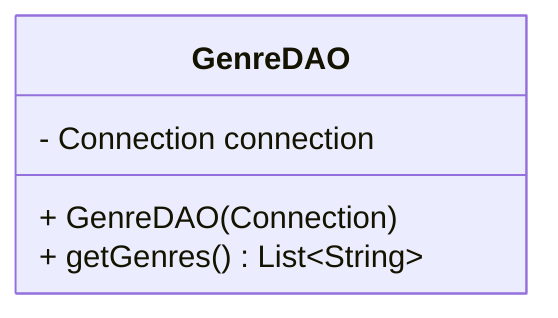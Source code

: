 ---
config:
  htmlLabels: false
---

classDiagram
direction BT
class GenreDAO {
  + GenreDAO(Connection)
  - Connection connection
  + getGenres() List~String~
}